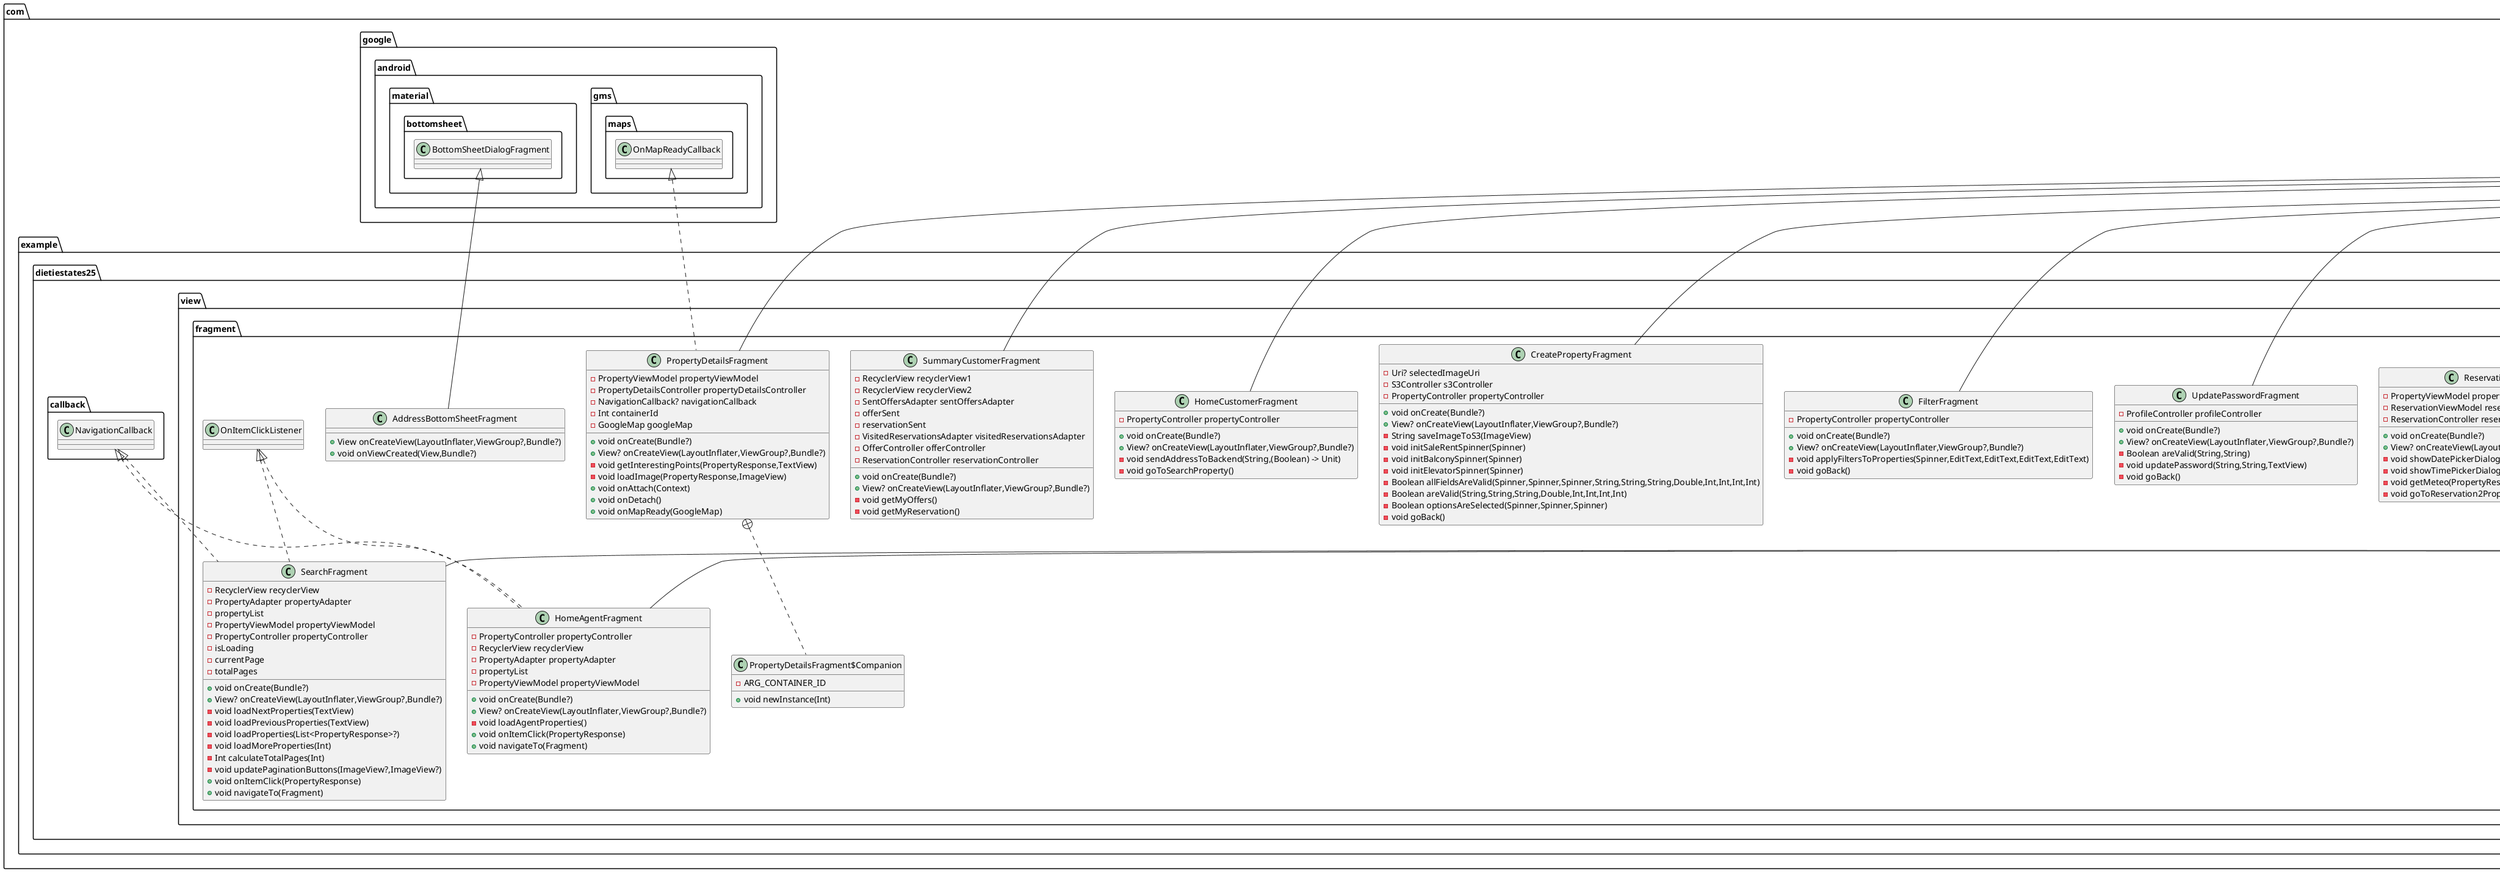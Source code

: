 @startuml
class com.example.dietiestates25.view.fragment.PropertyDetailsFragment$Companion {
-  ARG_CONTAINER_ID
+ void newInstance(Int)
}


class com.example.dietiestates25.view.fragment.PropertyDetailsFragment {
- PropertyViewModel propertyViewModel
- PropertyDetailsController propertyDetailsController
- NavigationCallback? navigationCallback
- Int containerId
- GoogleMap googleMap
+ void onCreate(Bundle?)
+ View? onCreateView(LayoutInflater,ViewGroup?,Bundle?)
- void getInterestingPoints(PropertyResponse,TextView)
- void loadImage(PropertyResponse,ImageView)
+ void onAttach(Context)
+ void onDetach()
+ void onMapReady(GoogleMap)
}


class com.example.dietiestates25.view.activity.MainActivity {
- AuthController authController
+ void onCreate(Bundle?)
- void goToHomeIfLogged()
- void login(TextView)
- void loginExternal()
- void goToRegister()
}


class com.example.dietiestates25.view.fragment.SummaryCustomerFragment {
- RecyclerView recyclerView1
- RecyclerView recyclerView2
- SentOffersAdapter sentOffersAdapter
-  offerSent
-  reservationSent
- VisitedReservationsAdapter visitedReservationsAdapter
- OfferController offerController
- ReservationController reservationController
+ void onCreate(Bundle?)
+ View? onCreateView(LayoutInflater,ViewGroup?,Bundle?)
- void getMyOffers()
- void getMyReservation()
}


class com.example.dietiestates25.view.fragment.OfferSentFragment$Companion {
-  ARG_CONTAINER_ID
+ void newInstance(Int)
}


class com.example.dietiestates25.view.fragment.OfferSentFragment {
- Int containerId
- PropertyViewModel propertyViewModel
- OfferViewModel offerViewModel
- S3Controller s3Controller
+ void onCreate(Bundle?)
+ View? onCreateView(LayoutInflater,ViewGroup?,Bundle?)
- void goBackToHome()
- void loadImage(PropertyResponse,ImageView)
}


class com.example.dietiestates25.view.fragment.RegistrationAgentFragment {
- ProfileController profileController
+ void onCreate(Bundle?)
+ View? onCreateView(LayoutInflater,ViewGroup?,Bundle?)
- void registerAgent(String,String,TextView)
- Boolean areValid(String,String)
- void goBack()
}


class com.example.dietiestates25.view.fragment.ReservationAgentFragment {
- PendingReservationsAdapter pendingReservationsAdapter
- ConfirmedReservationsAdapter confirmedReservationsAdapter
- ReservationController reservationController
-  pendingReservations
-  confirmedReservations
+ void onCreate(Bundle?)
+ View? onCreateView(LayoutInflater,ViewGroup?,Bundle?)
- void loadReservations()
}


class com.example.dietiestates25.view.activity.HomeCustomerActivity {
+ void onCreate(Bundle?)
+ Boolean onOptionsItemSelected(MenuItem)
+ Boolean onSupportNavigateUp()
- void replaceFragment(Fragment)
- void updateUpButtonVisibility()
}

class com.example.dietiestates25.view.fragment.Reservation2Fragment$Companion {
-  ARG_AVERAGE_TEMP
+ void newInstance(String)
}


class com.example.dietiestates25.view.fragment.Reservation2Fragment {
- ReservationViewModel reservationViewModel
- String? averageTemperature
- ReservationController reservationController
+ void onCreate(Bundle?)
+ View? onCreateView(LayoutInflater,ViewGroup?,Bundle?)
- void saveReservation(Reservation)
- void goToReservationSent()
}


class com.example.dietiestates25.view.fragment.OfferAgentFragment {
- RecyclerView recyclerView1
- RecyclerView recyclerView2
-  offerConfirmed
-  offerPending
- PendingOffersAdapter pendingOffersAdapter
- ConfirmedOffersAdapter confirmedOffersAdapter
- OfferController offerController
+ void onCreate(Bundle?)
+ View? onCreateView(LayoutInflater,ViewGroup?,Bundle?)
- void loadOffers()
}


class com.example.dietiestates25.view.fragment.ReservationSentFragment {
- PropertyViewModel propertyViewModel
- ReservationViewModel reservationViewModel
+ void onCreate(Bundle?)
+ View? onCreateView(LayoutInflater,ViewGroup?,Bundle?)
- void goBackToHomeCustomer()
}


class com.example.dietiestates25.view.activity.RegisterActivity {
- AuthController controller
+ void onCreate(Bundle?)
- void signUp()
+ Boolean onOptionsItemSelected(MenuItem)
}


class com.example.dietiestates25.view.activity.HomeAgentActivity {
+ void onCreate(Bundle?)
+ Boolean onOptionsItemSelected(MenuItem)
+ Boolean onSupportNavigateUp()
- void replaceFragment(Fragment)
- void updateUpButtonVisibility()
}

class com.example.dietiestates25.view.fragment.OfferFragment$Companion {
-  ARG_CONTAINER_ID
+ void newInstance(Int)
}


class com.example.dietiestates25.view.fragment.OfferFragment {
- Int containerId
- PropertyViewModel propertyViewModel
- OfferViewModel offerViewModel
- OfferController offerController
- NavigationCallback? navigationCallback
+ void onCreate(Bundle?)
+ View? onCreateView(LayoutInflater,ViewGroup?,Bundle?)
- void loadImage(PropertyResponse,ImageView)
- void saveOffer(Double,PropertyResponse)
+ void onAttach(Context)
+ void onDetach()
}


class com.example.dietiestates25.view.fragment.RegistrationManagerFragment {
- ProfileController profileController
+ void onCreate(Bundle?)
+ View? onCreateView(LayoutInflater,ViewGroup?,Bundle?)
- void registerManager(String,String,TextView)
- Boolean areValid(String,String)
- void goBack()
}


class com.example.dietiestates25.view.fragment.AddressBottomSheetFragment {
+ View onCreateView(LayoutInflater,ViewGroup?,Bundle?)
+ void onViewCreated(View,Bundle?)
}

class com.example.dietiestates25.view.fragment.ProfileFragment {
- ProfileController profileController
+ void onCreate(Bundle?)
+ View? onCreateView(LayoutInflater,ViewGroup?,Bundle?)
- void orderVisibilityButtonForRole(String,LinearLayout,LinearLayout,LinearLayout)
- void signOut()
- void fetchUserMail(TextView)
- void navigateTo(Fragment)
}


class com.example.dietiestates25.view.fragment.SearchFragment {
- RecyclerView recyclerView
- PropertyAdapter propertyAdapter
-  propertyList
- PropertyViewModel propertyViewModel
- PropertyController propertyController
-  isLoading
-  currentPage
-  totalPages
+ void onCreate(Bundle?)
+ View? onCreateView(LayoutInflater,ViewGroup?,Bundle?)
- void loadNextProperties(TextView)
- void loadPreviousProperties(TextView)
- void loadProperties(List<PropertyResponse>?)
- void loadMoreProperties(Int)
- Int calculateTotalPages(Int)
- void updatePaginationButtons(ImageView?,ImageView?)
+ void onItemClick(PropertyResponse)
+ void navigateTo(Fragment)
}


class com.example.dietiestates25.view.fragment.HomeAgentFragment {
- PropertyController propertyController
- RecyclerView recyclerView
- PropertyAdapter propertyAdapter
-  propertyList
- PropertyViewModel propertyViewModel
+ void onCreate(Bundle?)
+ View? onCreateView(LayoutInflater,ViewGroup?,Bundle?)
- void loadAgentProperties()
+ void onItemClick(PropertyResponse)
+ void navigateTo(Fragment)
}


class com.example.dietiestates25.view.fragment.Reservation1Fragment {
- PropertyViewModel propertyViewModel
- ReservationViewModel reservationViewModel
- ReservationController reservationController
+ void onCreate(Bundle?)
+ View? onCreateView(LayoutInflater,ViewGroup?,Bundle?)
- void showDatePickerDialog(EditText)
- void showTimePickerDialog(EditText)
- void getMeteo(PropertyResponse,String,String)
- void goToReservation2Property(String)
}


class com.example.dietiestates25.view.fragment.UpdatePasswordFragment {
- ProfileController profileController
+ void onCreate(Bundle?)
+ View? onCreateView(LayoutInflater,ViewGroup?,Bundle?)
- Boolean areValid(String,String)
- void updatePassword(String,String,TextView)
- void goBack()
}


class com.example.dietiestates25.view.fragment.FilterFragment {
- PropertyController propertyController
+ void onCreate(Bundle?)
+ View? onCreateView(LayoutInflater,ViewGroup?,Bundle?)
- void applyFiltersToProperties(Spinner,EditText,EditText,EditText,EditText)
- void goBack()
}


class com.example.dietiestates25.view.fragment.CreatePropertyFragment {
- Uri? selectedImageUri
- S3Controller s3Controller
- PropertyController propertyController
+ void onCreate(Bundle?)
+ View? onCreateView(LayoutInflater,ViewGroup?,Bundle?)
- String saveImageToS3(ImageView)
- void initSaleRentSpinner(Spinner)
- void initBalconySpinner(Spinner)
- void initElevatorSpinner(Spinner)
- Boolean allFieldsAreValid(Spinner,Spinner,Spinner,String,String,String,Double,Int,Int,Int,Int)
- Boolean areValid(String,String,String,Double,Int,Int,Int,Int)
- Boolean optionsAreSelected(Spinner,Spinner,Spinner)
- void goBack()
}


class com.example.dietiestates25.view.fragment.HomeCustomerFragment {
- PropertyController propertyController
+ void onCreate(Bundle?)
+ View? onCreateView(LayoutInflater,ViewGroup?,Bundle?)
- void sendAddressToBackend(String,(Boolean) -> Unit)
- void goToSearchProperty()
}




com.example.dietiestates25.view.fragment.PropertyDetailsFragment +.. com.example.dietiestates25.view.fragment.PropertyDetailsFragment$Companion
androidx.fragment.app.Fragment <|-- com.example.dietiestates25.view.fragment.PropertyDetailsFragment
com.google.android.gms.maps.OnMapReadyCallback <|.. com.example.dietiestates25.view.fragment.PropertyDetailsFragment
androidx.appcompat.app.AppCompatActivity <|-- com.example.dietiestates25.view.activity.MainActivity
androidx.fragment.app.Fragment <|-- com.example.dietiestates25.view.fragment.SummaryCustomerFragment
com.example.dietiestates25.view.fragment.OfferSentFragment +.. com.example.dietiestates25.view.fragment.OfferSentFragment$Companion
androidx.fragment.app.Fragment <|-- com.example.dietiestates25.view.fragment.OfferSentFragment
androidx.fragment.app.Fragment <|-- com.example.dietiestates25.view.fragment.RegistrationAgentFragment
androidx.fragment.app.Fragment <|-- com.example.dietiestates25.view.fragment.ReservationAgentFragment
androidx.appcompat.app.AppCompatActivity <|-- com.example.dietiestates25.view.activity.HomeCustomerActivity
com.example.dietiestates25.view.fragment.Reservation2Fragment +.. com.example.dietiestates25.view.fragment.Reservation2Fragment$Companion
androidx.fragment.app.Fragment <|-- com.example.dietiestates25.view.fragment.Reservation2Fragment
androidx.fragment.app.Fragment <|-- com.example.dietiestates25.view.fragment.OfferAgentFragment
androidx.fragment.app.Fragment <|-- com.example.dietiestates25.view.fragment.ReservationSentFragment
androidx.appcompat.app.AppCompatActivity <|-- com.example.dietiestates25.view.activity.RegisterActivity
androidx.appcompat.app.AppCompatActivity <|-- com.example.dietiestates25.view.activity.HomeAgentActivity
com.example.dietiestates25.view.fragment.OfferFragment +.. com.example.dietiestates25.view.fragment.OfferFragment$Companion
androidx.fragment.app.Fragment <|-- com.example.dietiestates25.view.fragment.OfferFragment
androidx.fragment.app.Fragment <|-- com.example.dietiestates25.view.fragment.RegistrationManagerFragment
com.google.android.material.bottomsheet.BottomSheetDialogFragment <|-- com.example.dietiestates25.view.fragment.AddressBottomSheetFragment
androidx.fragment.app.Fragment <|-- com.example.dietiestates25.view.fragment.ProfileFragment
androidx.fragment.app.Fragment <|-- com.example.dietiestates25.view.fragment.SearchFragment
com.example.dietiestates25.view.fragment.OnItemClickListener <|.. com.example.dietiestates25.view.fragment.SearchFragment
com.example.dietiestates25.callback.NavigationCallback <|.. com.example.dietiestates25.view.fragment.SearchFragment
androidx.fragment.app.Fragment <|-- com.example.dietiestates25.view.fragment.HomeAgentFragment
com.example.dietiestates25.view.fragment.OnItemClickListener <|.. com.example.dietiestates25.view.fragment.HomeAgentFragment
com.example.dietiestates25.callback.NavigationCallback <|.. com.example.dietiestates25.view.fragment.HomeAgentFragment
androidx.fragment.app.Fragment <|-- com.example.dietiestates25.view.fragment.Reservation1Fragment
androidx.fragment.app.Fragment <|-- com.example.dietiestates25.view.fragment.UpdatePasswordFragment
androidx.fragment.app.Fragment <|-- com.example.dietiestates25.view.fragment.FilterFragment
androidx.fragment.app.Fragment <|-- com.example.dietiestates25.view.fragment.CreatePropertyFragment
androidx.fragment.app.Fragment <|-- com.example.dietiestates25.view.fragment.HomeCustomerFragment
@enduml